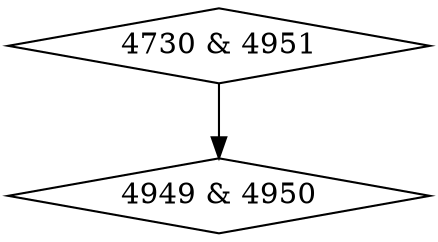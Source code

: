 digraph {
0 [label = "4730 & 4951", shape = diamond];
1 [label = "4949 & 4950", shape = diamond];
0->1;
}
